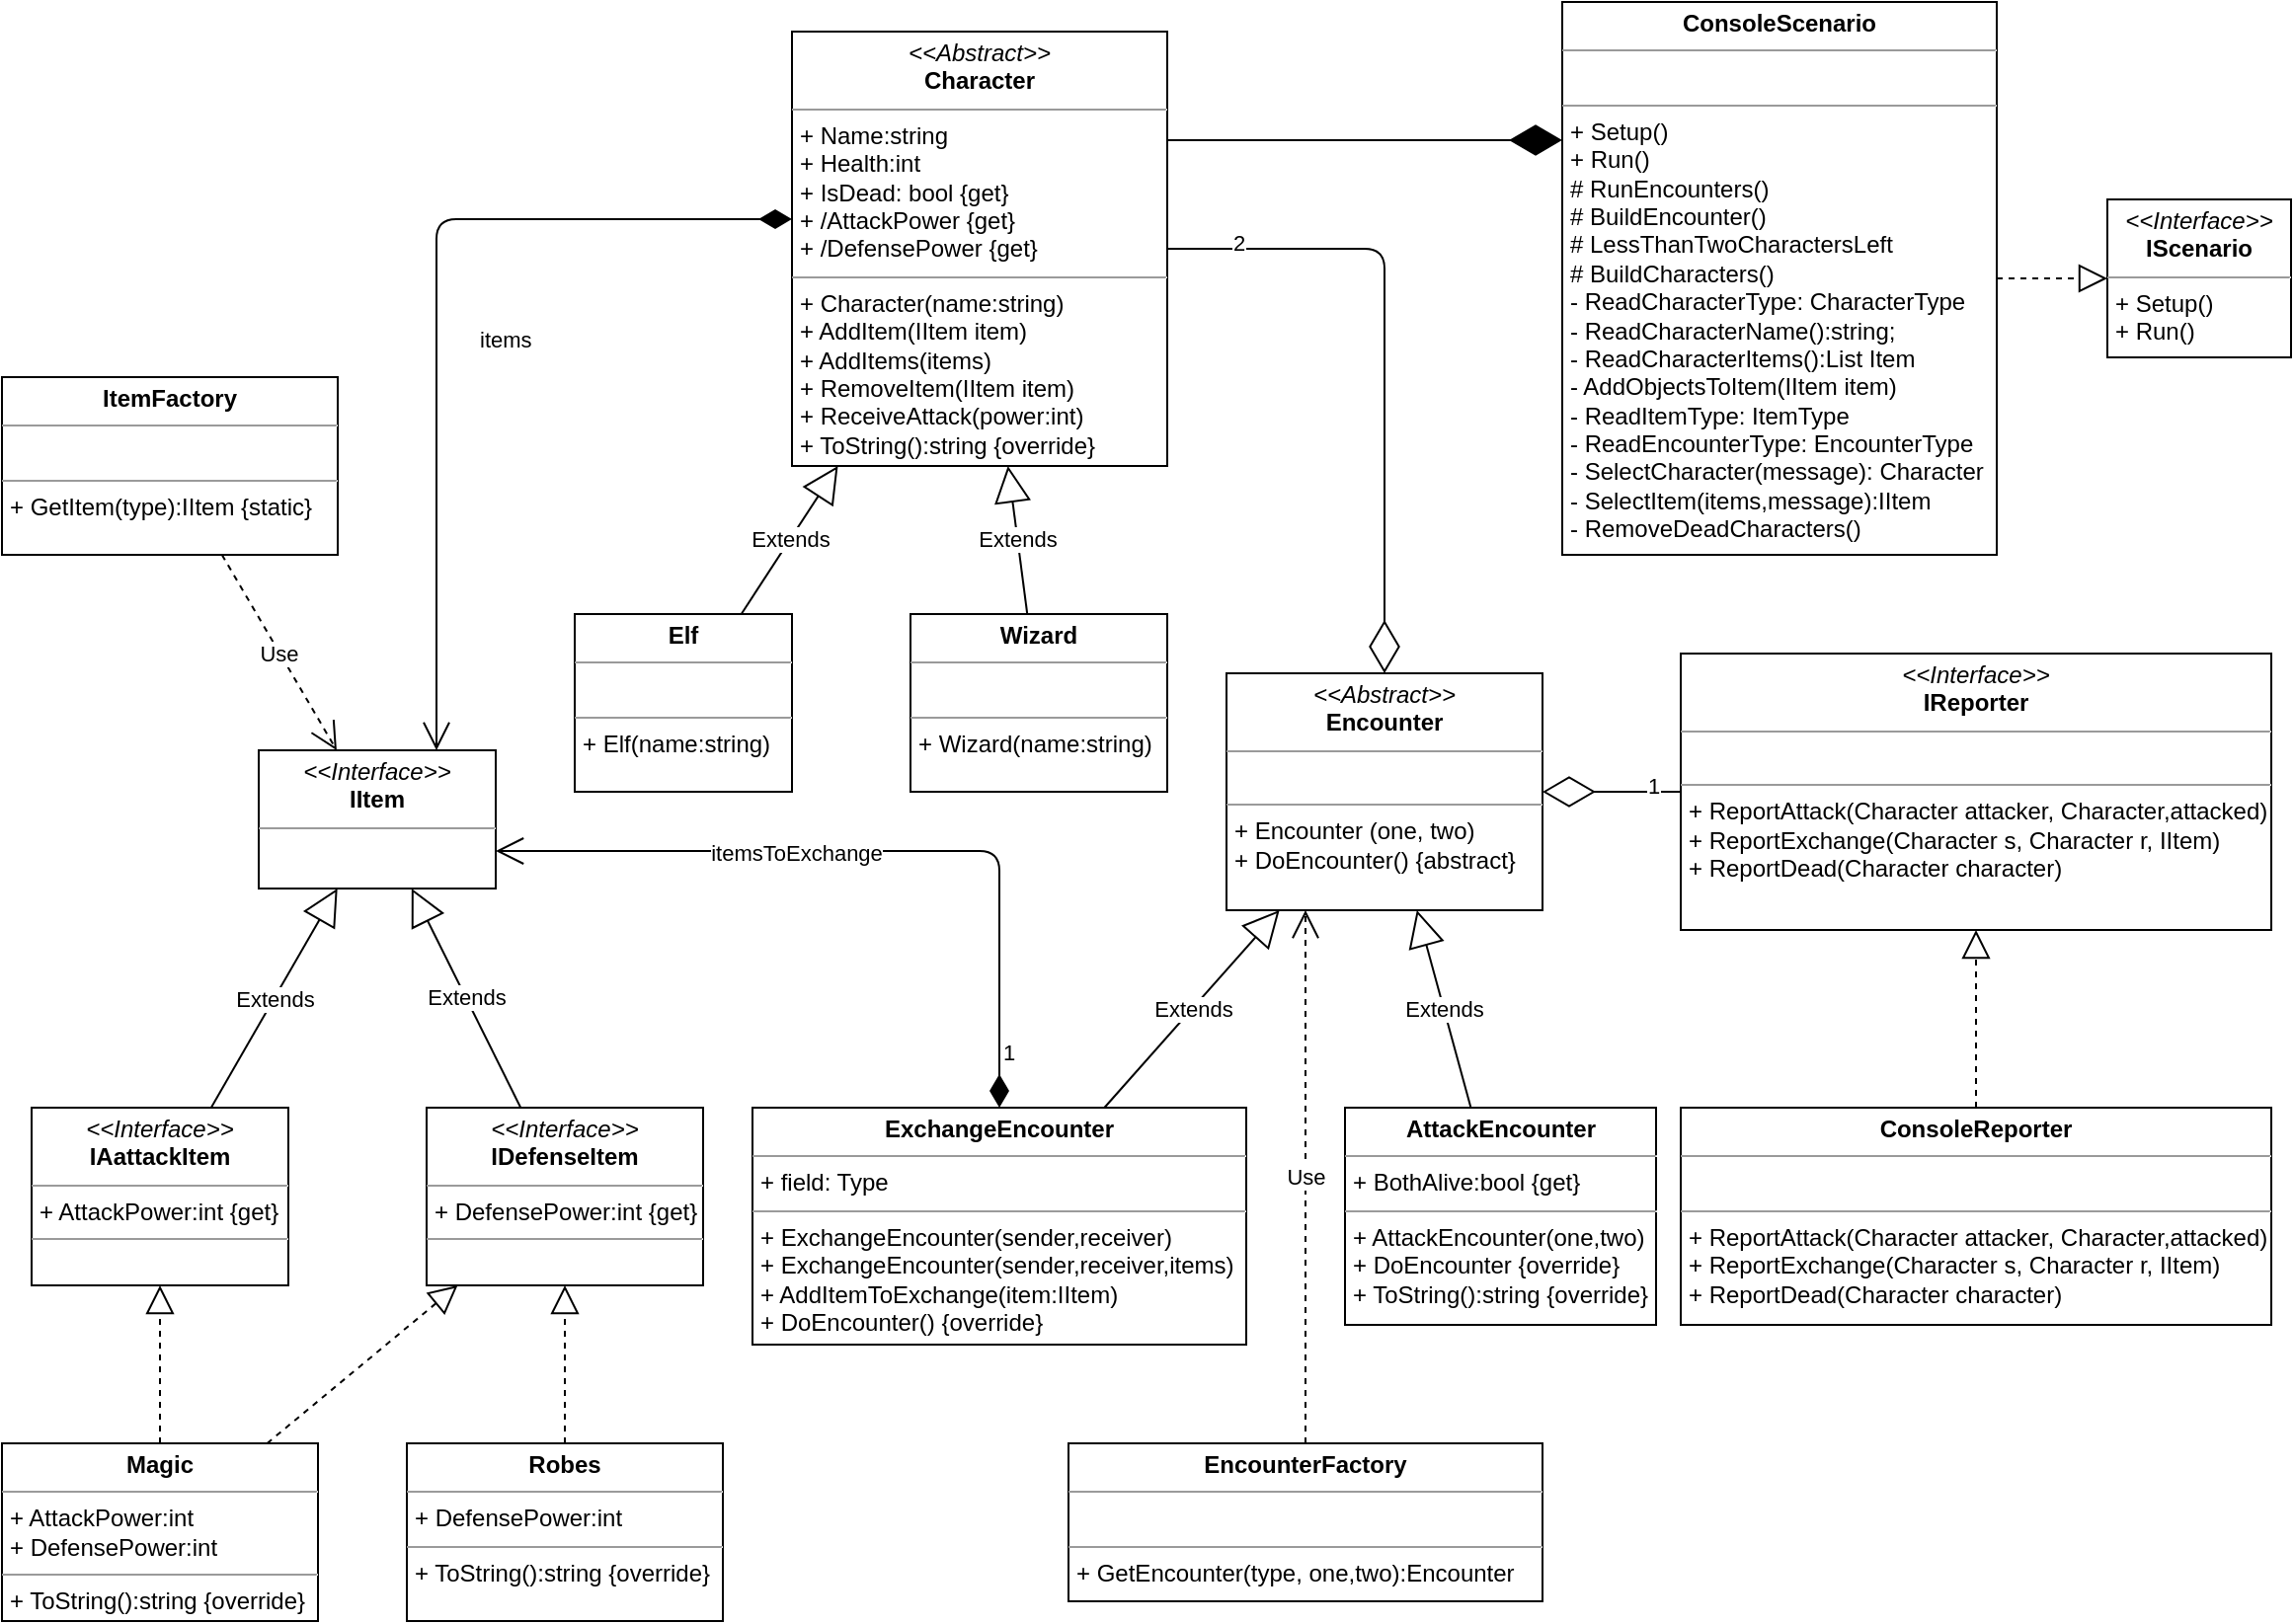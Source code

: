 <mxfile>
    <diagram id="hwCo7oDslG1ahwTzkxhX" name="Página-1">
        <mxGraphModel dx="1849" dy="893" grid="1" gridSize="10" guides="1" tooltips="1" connect="1" arrows="1" fold="1" page="1" pageScale="1" pageWidth="1169" pageHeight="827" math="0" shadow="0">
            <root>
                <mxCell id="0"/>
                <mxCell id="1" parent="0"/>
                <mxCell id="2" value="&lt;p style=&quot;margin: 0px ; margin-top: 4px ; text-align: center&quot;&gt;&lt;i&gt;&amp;lt;&amp;lt;Interface&amp;gt;&amp;gt;&lt;/i&gt;&lt;br&gt;&lt;b&gt;IScenario&lt;/b&gt;&lt;/p&gt;&lt;hr size=&quot;1&quot;&gt;&lt;p style=&quot;margin: 0px ; margin-left: 4px&quot;&gt;+ Setup()&lt;/p&gt;&lt;p style=&quot;margin: 0px ; margin-left: 4px&quot;&gt;+ Run()&lt;/p&gt;" style="verticalAlign=top;align=left;overflow=fill;fontSize=12;fontFamily=Helvetica;html=1;" parent="1" vertex="1">
                    <mxGeometry x="1076" y="100" width="93" height="80" as="geometry"/>
                </mxCell>
                <mxCell id="4" value="&lt;p style=&quot;margin: 0px ; margin-top: 4px ; text-align: center&quot;&gt;&lt;b&gt;Elf&lt;/b&gt;&lt;/p&gt;&lt;hr size=&quot;1&quot;&gt;&lt;p style=&quot;margin: 0px ; margin-left: 4px&quot;&gt;&lt;br&gt;&lt;/p&gt;&lt;hr size=&quot;1&quot;&gt;&lt;p style=&quot;margin: 0px ; margin-left: 4px&quot;&gt;+ Elf(name:string)&lt;/p&gt;" style="verticalAlign=top;align=left;overflow=fill;fontSize=12;fontFamily=Helvetica;html=1;" parent="1" vertex="1">
                    <mxGeometry x="300" y="310" width="110" height="90" as="geometry"/>
                </mxCell>
                <mxCell id="5" value="&lt;p style=&quot;margin: 0px ; margin-top: 4px ; text-align: center&quot;&gt;&lt;b&gt;ConsoleScenario&lt;/b&gt;&lt;/p&gt;&lt;hr size=&quot;1&quot;&gt;&lt;p style=&quot;margin: 0px ; margin-left: 4px&quot;&gt;&lt;br&gt;&lt;/p&gt;&lt;hr size=&quot;1&quot;&gt;&lt;p style=&quot;margin: 0px ; margin-left: 4px&quot;&gt;+ Setup()&lt;/p&gt;&lt;p style=&quot;margin: 0px ; margin-left: 4px&quot;&gt;+ Run()&lt;/p&gt;&lt;p style=&quot;margin: 0px ; margin-left: 4px&quot;&gt;# RunEncounters()&lt;/p&gt;&lt;p style=&quot;margin: 0px ; margin-left: 4px&quot;&gt;# BuildEncounter()&lt;/p&gt;&lt;p style=&quot;margin: 0px ; margin-left: 4px&quot;&gt;# LessThanTwoCharactersLeft&lt;/p&gt;&lt;p style=&quot;margin: 0px ; margin-left: 4px&quot;&gt;# BuildCharacters()&lt;/p&gt;&lt;p style=&quot;margin: 0px ; margin-left: 4px&quot;&gt;- ReadCharacterType: CharacterType&lt;/p&gt;&lt;p style=&quot;margin: 0px ; margin-left: 4px&quot;&gt;- ReadCharacterName():string;&lt;/p&gt;&lt;p style=&quot;margin: 0px ; margin-left: 4px&quot;&gt;- ReadCharacterItems():List Item&lt;/p&gt;&lt;p style=&quot;margin: 0px ; margin-left: 4px&quot;&gt;- AddObjectsToItem(IItem item)&lt;/p&gt;&lt;p style=&quot;margin: 0px ; margin-left: 4px&quot;&gt;- ReadItemType: ItemType&lt;/p&gt;&lt;p style=&quot;margin: 0px ; margin-left: 4px&quot;&gt;- ReadEncounterType: EncounterType&lt;/p&gt;&lt;p style=&quot;margin: 0px ; margin-left: 4px&quot;&gt;- SelectCharacter(message): Character&lt;/p&gt;&lt;p style=&quot;margin: 0px ; margin-left: 4px&quot;&gt;- SelectItem(items,message):IItem&lt;/p&gt;&lt;p style=&quot;margin: 0px ; margin-left: 4px&quot;&gt;- RemoveDeadCharacters()&lt;/p&gt;" style="verticalAlign=top;align=left;overflow=fill;fontSize=12;fontFamily=Helvetica;html=1;" parent="1" vertex="1">
                    <mxGeometry x="800" width="220" height="280" as="geometry"/>
                </mxCell>
                <mxCell id="6" value="" style="endArrow=block;dashed=1;endFill=0;endSize=12;html=1;" parent="1" source="5" target="2" edge="1">
                    <mxGeometry width="160" relative="1" as="geometry">
                        <mxPoint x="450" y="240" as="sourcePoint"/>
                        <mxPoint x="610" y="240" as="targetPoint"/>
                    </mxGeometry>
                </mxCell>
                <mxCell id="7" value="&lt;p style=&quot;margin: 0px ; margin-top: 4px ; text-align: center&quot;&gt;&lt;i&gt;&amp;lt;&amp;lt;Abstract&amp;gt;&amp;gt;&lt;/i&gt;&lt;br&gt;&lt;b&gt;Character&lt;/b&gt;&lt;/p&gt;&lt;hr size=&quot;1&quot;&gt;&lt;p style=&quot;margin: 0px ; margin-left: 4px&quot;&gt;+ Name:string&lt;/p&gt;&lt;p style=&quot;margin: 0px ; margin-left: 4px&quot;&gt;+ Health:int&lt;/p&gt;&lt;p style=&quot;margin: 0px ; margin-left: 4px&quot;&gt;+ IsDead: bool {get}&lt;/p&gt;&lt;p style=&quot;margin: 0px ; margin-left: 4px&quot;&gt;+ /AttackPower {get}&lt;/p&gt;&lt;p style=&quot;margin: 0px ; margin-left: 4px&quot;&gt;+ /DefensePower {get}&lt;/p&gt;&lt;hr size=&quot;1&quot;&gt;&lt;p style=&quot;margin: 0px ; margin-left: 4px&quot;&gt;+ Character(name:string)&lt;br&gt;+ AddItem(IItem item)&lt;/p&gt;&lt;p style=&quot;margin: 0px ; margin-left: 4px&quot;&gt;+ AddItems(items)&lt;/p&gt;&lt;p style=&quot;margin: 0px ; margin-left: 4px&quot;&gt;+ RemoveItem(IItem item)&lt;/p&gt;&lt;p style=&quot;margin: 0px ; margin-left: 4px&quot;&gt;+ ReceiveAttack(power:int)&lt;/p&gt;&lt;p style=&quot;margin: 0px ; margin-left: 4px&quot;&gt;+ ToString():string {override}&lt;/p&gt;&lt;p style=&quot;margin: 0px ; margin-left: 4px&quot;&gt;&lt;br&gt;&lt;/p&gt;" style="verticalAlign=top;align=left;overflow=fill;fontSize=12;fontFamily=Helvetica;html=1;" parent="1" vertex="1">
                    <mxGeometry x="410" y="15" width="190" height="220" as="geometry"/>
                </mxCell>
                <mxCell id="8" value="&lt;p style=&quot;margin: 0px ; margin-top: 4px ; text-align: center&quot;&gt;&lt;b&gt;Wizard&lt;/b&gt;&lt;/p&gt;&lt;hr size=&quot;1&quot;&gt;&lt;p style=&quot;margin: 0px ; margin-left: 4px&quot;&gt;&lt;br&gt;&lt;/p&gt;&lt;hr size=&quot;1&quot;&gt;&lt;p style=&quot;margin: 0px ; margin-left: 4px&quot;&gt;+ Wizard(name:string)&lt;/p&gt;" style="verticalAlign=top;align=left;overflow=fill;fontSize=12;fontFamily=Helvetica;html=1;" vertex="1" parent="1">
                    <mxGeometry x="470" y="310" width="130" height="90" as="geometry"/>
                </mxCell>
                <mxCell id="9" value="&lt;p style=&quot;margin: 0px ; margin-top: 4px ; text-align: center&quot;&gt;&lt;i&gt;&amp;lt;&amp;lt;Interface&amp;gt;&amp;gt;&lt;/i&gt;&lt;br&gt;&lt;b&gt;IItem&lt;/b&gt;&lt;/p&gt;&lt;hr size=&quot;1&quot;&gt;&lt;p style=&quot;margin: 0px ; margin-left: 4px&quot;&gt;&lt;br&gt;&lt;/p&gt;" style="verticalAlign=top;align=left;overflow=fill;fontSize=12;fontFamily=Helvetica;html=1;" vertex="1" parent="1">
                    <mxGeometry x="140" y="379" width="120" height="70" as="geometry"/>
                </mxCell>
                <mxCell id="10" value="&lt;p style=&quot;margin: 0px ; margin-top: 4px ; text-align: center&quot;&gt;&lt;i&gt;&amp;lt;&amp;lt;Interface&amp;gt;&amp;gt;&lt;/i&gt;&lt;br&gt;&lt;b&gt;IAattackItem&lt;/b&gt;&lt;/p&gt;&lt;hr size=&quot;1&quot;&gt;&lt;p style=&quot;margin: 0px ; margin-left: 4px&quot;&gt;+ AttackPower:int {get}&lt;/p&gt;&lt;hr size=&quot;1&quot;&gt;&lt;p style=&quot;margin: 0px ; margin-left: 4px&quot;&gt;&lt;br&gt;&lt;/p&gt;" style="verticalAlign=top;align=left;overflow=fill;fontSize=12;fontFamily=Helvetica;html=1;" vertex="1" parent="1">
                    <mxGeometry x="25" y="560" width="130" height="90" as="geometry"/>
                </mxCell>
                <mxCell id="11" value="&lt;p style=&quot;margin: 0px ; margin-top: 4px ; text-align: center&quot;&gt;&lt;i&gt;&amp;lt;&amp;lt;Interface&amp;gt;&amp;gt;&lt;/i&gt;&lt;br&gt;&lt;b&gt;IDefenseItem&lt;/b&gt;&lt;/p&gt;&lt;hr size=&quot;1&quot;&gt;&lt;p style=&quot;margin: 0px ; margin-left: 4px&quot;&gt;+ DefensePower:int {get}&lt;/p&gt;&lt;hr size=&quot;1&quot;&gt;&lt;p style=&quot;margin: 0px ; margin-left: 4px&quot;&gt;&lt;br&gt;&lt;/p&gt;" style="verticalAlign=top;align=left;overflow=fill;fontSize=12;fontFamily=Helvetica;html=1;" vertex="1" parent="1">
                    <mxGeometry x="225" y="560" width="140" height="90" as="geometry"/>
                </mxCell>
                <mxCell id="12" value="&lt;p style=&quot;margin: 0px ; margin-top: 4px ; text-align: center&quot;&gt;&lt;b&gt;Magic&lt;/b&gt;&lt;/p&gt;&lt;hr size=&quot;1&quot;&gt;&lt;p style=&quot;margin: 0px ; margin-left: 4px&quot;&gt;+ AttackPower:int&lt;/p&gt;&lt;p style=&quot;margin: 0px ; margin-left: 4px&quot;&gt;+ DefensePower:int&lt;/p&gt;&lt;hr size=&quot;1&quot;&gt;&lt;p style=&quot;margin: 0px ; margin-left: 4px&quot;&gt;+ ToString():string {override}&lt;/p&gt;" style="verticalAlign=top;align=left;overflow=fill;fontSize=12;fontFamily=Helvetica;html=1;" vertex="1" parent="1">
                    <mxGeometry x="10" y="730" width="160" height="90" as="geometry"/>
                </mxCell>
                <mxCell id="13" value="&lt;p style=&quot;margin: 0px ; margin-top: 4px ; text-align: center&quot;&gt;&lt;b&gt;Robes&lt;/b&gt;&lt;/p&gt;&lt;hr size=&quot;1&quot;&gt;&lt;p style=&quot;margin: 0px ; margin-left: 4px&quot;&gt;+ DefensePower:int&lt;/p&gt;&lt;hr size=&quot;1&quot;&gt;&lt;p style=&quot;margin: 0px ; margin-left: 4px&quot;&gt;+ ToString():string {override}&lt;/p&gt;" style="verticalAlign=top;align=left;overflow=fill;fontSize=12;fontFamily=Helvetica;html=1;" vertex="1" parent="1">
                    <mxGeometry x="215" y="730" width="160" height="90" as="geometry"/>
                </mxCell>
                <mxCell id="14" value="&lt;p style=&quot;margin: 0px ; margin-top: 4px ; text-align: center&quot;&gt;&lt;i&gt;&amp;lt;&amp;lt;Abstract&amp;gt;&amp;gt;&lt;/i&gt;&lt;br&gt;&lt;b&gt;Encounter&lt;/b&gt;&lt;/p&gt;&lt;hr size=&quot;1&quot;&gt;&lt;p style=&quot;margin: 0px ; margin-left: 4px&quot;&gt;&lt;br&gt;&lt;/p&gt;&lt;hr size=&quot;1&quot;&gt;&lt;p style=&quot;margin: 0px ; margin-left: 4px&quot;&gt;+ Encounter (one, two)&lt;br&gt;+ DoEncounter() {abstract}&lt;/p&gt;" style="verticalAlign=top;align=left;overflow=fill;fontSize=12;fontFamily=Helvetica;html=1;" vertex="1" parent="1">
                    <mxGeometry x="630" y="340" width="160" height="120" as="geometry"/>
                </mxCell>
                <mxCell id="15" value="&lt;p style=&quot;margin: 0px ; margin-top: 4px ; text-align: center&quot;&gt;&lt;b&gt;ExchangeEncounter&lt;/b&gt;&lt;/p&gt;&lt;hr size=&quot;1&quot;&gt;&lt;p style=&quot;margin: 0px ; margin-left: 4px&quot;&gt;+ field: Type&lt;/p&gt;&lt;hr size=&quot;1&quot;&gt;&lt;p style=&quot;margin: 0px ; margin-left: 4px&quot;&gt;+ ExchangeEncounter(sender,receiver)&lt;br&gt;&lt;/p&gt;&lt;p style=&quot;margin: 0px ; margin-left: 4px&quot;&gt;+ ExchangeEncounter(sender,receiver,items)&lt;/p&gt;&lt;p style=&quot;margin: 0px ; margin-left: 4px&quot;&gt;+ AddItemToExchange(item:IItem)&lt;/p&gt;&lt;p style=&quot;margin: 0px ; margin-left: 4px&quot;&gt;+ DoEncounter() {override}&lt;/p&gt;&lt;p style=&quot;margin: 0px ; margin-left: 4px&quot;&gt;&lt;br&gt;&lt;/p&gt;" style="verticalAlign=top;align=left;overflow=fill;fontSize=12;fontFamily=Helvetica;html=1;" vertex="1" parent="1">
                    <mxGeometry x="390" y="560" width="250" height="120" as="geometry"/>
                </mxCell>
                <mxCell id="16" value="&lt;p style=&quot;margin: 0px ; margin-top: 4px ; text-align: center&quot;&gt;&lt;b&gt;AttackEncounter&lt;/b&gt;&lt;/p&gt;&lt;hr size=&quot;1&quot;&gt;&lt;p style=&quot;margin: 0px ; margin-left: 4px&quot;&gt;+ BothAlive:bool {get}&lt;/p&gt;&lt;hr size=&quot;1&quot;&gt;&lt;p style=&quot;margin: 0px ; margin-left: 4px&quot;&gt;+ AttackEncounter(one,two)&lt;/p&gt;&lt;p style=&quot;margin: 0px ; margin-left: 4px&quot;&gt;+ DoEncounter {override}&lt;/p&gt;&lt;p style=&quot;margin: 0px ; margin-left: 4px&quot;&gt;+ ToString():string {override}&lt;/p&gt;" style="verticalAlign=top;align=left;overflow=fill;fontSize=12;fontFamily=Helvetica;html=1;" vertex="1" parent="1">
                    <mxGeometry x="690" y="560" width="157.5" height="110" as="geometry"/>
                </mxCell>
                <mxCell id="17" value="Extends" style="endArrow=block;endSize=16;endFill=0;html=1;" edge="1" parent="1" source="15" target="14">
                    <mxGeometry width="160" relative="1" as="geometry">
                        <mxPoint x="740" y="660" as="sourcePoint"/>
                        <mxPoint x="900" y="660" as="targetPoint"/>
                    </mxGeometry>
                </mxCell>
                <mxCell id="18" value="Extends" style="endArrow=block;endSize=16;endFill=0;html=1;" edge="1" parent="1" source="16" target="14">
                    <mxGeometry width="160" relative="1" as="geometry">
                        <mxPoint x="750" y="670" as="sourcePoint"/>
                        <mxPoint x="792.188" y="580" as="targetPoint"/>
                    </mxGeometry>
                </mxCell>
                <mxCell id="19" value="&lt;p style=&quot;margin: 0px ; margin-top: 4px ; text-align: center&quot;&gt;&lt;i&gt;&amp;lt;&amp;lt;Interface&amp;gt;&amp;gt;&lt;/i&gt;&lt;br&gt;&lt;b&gt;IReporter&lt;/b&gt;&lt;/p&gt;&lt;hr size=&quot;1&quot;&gt;&lt;p style=&quot;margin: 0px ; margin-left: 4px&quot;&gt;&lt;br&gt;&lt;/p&gt;&lt;hr size=&quot;1&quot;&gt;&lt;p style=&quot;margin: 0px ; margin-left: 4px&quot;&gt;+ ReportAttack(Character attacker, Character,attacked)&lt;br&gt;+ ReportExchange(Character s, Character r, IItem)&lt;/p&gt;&lt;p style=&quot;margin: 0px ; margin-left: 4px&quot;&gt;+ ReportDead(Character character)&lt;/p&gt;" style="verticalAlign=top;align=left;overflow=fill;fontSize=12;fontFamily=Helvetica;html=1;" vertex="1" parent="1">
                    <mxGeometry x="860" y="330" width="299" height="140" as="geometry"/>
                </mxCell>
                <mxCell id="20" value="&lt;p style=&quot;margin: 0px ; margin-top: 4px ; text-align: center&quot;&gt;&lt;b&gt;ConsoleReporter&lt;/b&gt;&lt;/p&gt;&lt;hr size=&quot;1&quot;&gt;&lt;p style=&quot;margin: 0px ; margin-left: 4px&quot;&gt;&lt;br&gt;&lt;/p&gt;&lt;hr size=&quot;1&quot;&gt;&lt;p style=&quot;margin: 0px 0px 0px 4px&quot;&gt;+ ReportAttack(Character attacker, Character,attacked)&lt;br&gt;+ ReportExchange(Character s, Character r, IItem)&lt;/p&gt;&lt;p style=&quot;margin: 0px 0px 0px 4px&quot;&gt;+ ReportDead(Character character)&lt;/p&gt;" style="verticalAlign=top;align=left;overflow=fill;fontSize=12;fontFamily=Helvetica;html=1;" vertex="1" parent="1">
                    <mxGeometry x="860" y="560" width="299" height="110" as="geometry"/>
                </mxCell>
                <mxCell id="21" value="" style="endArrow=block;dashed=1;endFill=0;endSize=12;html=1;" edge="1" parent="1" source="20" target="19">
                    <mxGeometry width="160" relative="1" as="geometry">
                        <mxPoint x="610" y="80" as="sourcePoint"/>
                        <mxPoint x="697" y="80" as="targetPoint"/>
                    </mxGeometry>
                </mxCell>
                <mxCell id="22" value="" style="endArrow=diamondThin;endFill=0;endSize=24;html=1;" edge="1" parent="1" source="19" target="14">
                    <mxGeometry width="160" relative="1" as="geometry">
                        <mxPoint x="740" y="360" as="sourcePoint"/>
                        <mxPoint x="900" y="360" as="targetPoint"/>
                    </mxGeometry>
                </mxCell>
                <mxCell id="42" value="1" style="edgeLabel;html=1;align=center;verticalAlign=middle;resizable=0;points=[];" vertex="1" connectable="0" parent="22">
                    <mxGeometry x="-0.55" y="-3" relative="1" as="geometry">
                        <mxPoint x="1" as="offset"/>
                    </mxGeometry>
                </mxCell>
                <mxCell id="23" value="" style="endArrow=diamondThin;endFill=1;endSize=24;html=1;entryX=0;entryY=0.25;entryDx=0;entryDy=0;exitX=1;exitY=0.25;exitDx=0;exitDy=0;" edge="1" parent="1" source="7" target="5">
                    <mxGeometry width="160" relative="1" as="geometry">
                        <mxPoint x="350" y="320" as="sourcePoint"/>
                        <mxPoint x="510" y="320" as="targetPoint"/>
                        <Array as="points"/>
                    </mxGeometry>
                </mxCell>
                <mxCell id="24" value="items" style="endArrow=open;html=1;endSize=12;startArrow=diamondThin;startSize=14;startFill=1;edgeStyle=orthogonalEdgeStyle;align=left;verticalAlign=bottom;" edge="1" parent="1" source="7" target="9">
                    <mxGeometry x="0.111" y="20" relative="1" as="geometry">
                        <mxPoint x="350" y="320" as="sourcePoint"/>
                        <mxPoint x="510" y="320" as="targetPoint"/>
                        <Array as="points">
                            <mxPoint x="230" y="110"/>
                        </Array>
                        <mxPoint as="offset"/>
                    </mxGeometry>
                </mxCell>
                <mxCell id="25" value="Extends" style="endArrow=block;endSize=16;endFill=0;html=1;" edge="1" parent="1" source="4" target="7">
                    <mxGeometry width="160" relative="1" as="geometry">
                        <mxPoint x="842.308" y="570" as="sourcePoint"/>
                        <mxPoint x="876.923" y="480" as="targetPoint"/>
                    </mxGeometry>
                </mxCell>
                <mxCell id="26" value="Extends" style="endArrow=block;endSize=16;endFill=0;html=1;" edge="1" parent="1" source="8" target="7">
                    <mxGeometry width="160" relative="1" as="geometry">
                        <mxPoint x="496.158" y="360" as="sourcePoint"/>
                        <mxPoint x="513.947" y="230" as="targetPoint"/>
                    </mxGeometry>
                </mxCell>
                <mxCell id="27" value="Extends" style="endArrow=block;endSize=16;endFill=0;html=1;" edge="1" parent="1" source="11" target="9">
                    <mxGeometry width="160" relative="1" as="geometry">
                        <mxPoint x="403.836" y="350" as="sourcePoint"/>
                        <mxPoint x="427.4" y="230" as="targetPoint"/>
                    </mxGeometry>
                </mxCell>
                <mxCell id="28" value="Extends" style="endArrow=block;endSize=16;endFill=0;html=1;" edge="1" parent="1" source="10" target="9">
                    <mxGeometry width="160" relative="1" as="geometry">
                        <mxPoint x="209.118" y="300" as="sourcePoint"/>
                        <mxPoint x="217.941" y="150" as="targetPoint"/>
                    </mxGeometry>
                </mxCell>
                <mxCell id="29" value="" style="endArrow=block;dashed=1;endFill=0;endSize=12;html=1;" edge="1" parent="1" source="12" target="10">
                    <mxGeometry width="160" relative="1" as="geometry">
                        <mxPoint x="235" y="600" as="sourcePoint"/>
                        <mxPoint x="395" y="600" as="targetPoint"/>
                    </mxGeometry>
                </mxCell>
                <mxCell id="30" value="" style="endArrow=block;dashed=1;endFill=0;endSize=12;html=1;" edge="1" parent="1" source="12" target="11">
                    <mxGeometry width="160" relative="1" as="geometry">
                        <mxPoint x="109.853" y="740" as="sourcePoint"/>
                        <mxPoint x="65.147" y="660" as="targetPoint"/>
                    </mxGeometry>
                </mxCell>
                <mxCell id="31" value="" style="endArrow=block;dashed=1;endFill=0;endSize=12;html=1;" edge="1" parent="1" source="13" target="11">
                    <mxGeometry width="160" relative="1" as="geometry">
                        <mxPoint x="172.059" y="740" as="sourcePoint"/>
                        <mxPoint x="237.941" y="660" as="targetPoint"/>
                    </mxGeometry>
                </mxCell>
                <mxCell id="32" value="" style="endArrow=diamondThin;endFill=0;endSize=24;html=1;" edge="1" parent="1" source="7" target="14">
                    <mxGeometry width="160" relative="1" as="geometry">
                        <mxPoint x="720" y="350" as="sourcePoint"/>
                        <mxPoint x="880" y="350" as="targetPoint"/>
                        <Array as="points">
                            <mxPoint x="710" y="125"/>
                        </Array>
                    </mxGeometry>
                </mxCell>
                <mxCell id="43" value="2" style="edgeLabel;html=1;align=center;verticalAlign=middle;resizable=0;points=[];" vertex="1" connectable="0" parent="32">
                    <mxGeometry x="-0.772" y="3" relative="1" as="geometry">
                        <mxPoint x="-1" as="offset"/>
                    </mxGeometry>
                </mxCell>
                <mxCell id="33" value="&lt;p style=&quot;margin: 0px ; margin-top: 4px ; text-align: center&quot;&gt;&lt;b&gt;ItemFactory&lt;/b&gt;&lt;/p&gt;&lt;hr size=&quot;1&quot;&gt;&lt;p style=&quot;margin: 0px ; margin-left: 4px&quot;&gt;&lt;br&gt;&lt;/p&gt;&lt;hr size=&quot;1&quot;&gt;&lt;p style=&quot;margin: 0px ; margin-left: 4px&quot;&gt;+ GetItem(type):IItem {static}&lt;/p&gt;" style="verticalAlign=top;align=left;overflow=fill;fontSize=12;fontFamily=Helvetica;html=1;" vertex="1" parent="1">
                    <mxGeometry x="10" y="190" width="170" height="90" as="geometry"/>
                </mxCell>
                <mxCell id="34" value="Use" style="endArrow=open;endSize=12;dashed=1;html=1;" edge="1" parent="1" source="33" target="9">
                    <mxGeometry width="160" relative="1" as="geometry">
                        <mxPoint x="270" y="550" as="sourcePoint"/>
                        <mxPoint x="430" y="550" as="targetPoint"/>
                    </mxGeometry>
                </mxCell>
                <mxCell id="36" value="&lt;p style=&quot;margin: 0px ; margin-top: 4px ; text-align: center&quot;&gt;&lt;b&gt;EncounterFactory&lt;/b&gt;&lt;/p&gt;&lt;hr size=&quot;1&quot;&gt;&lt;p style=&quot;margin: 0px ; margin-left: 4px&quot;&gt;&lt;br&gt;&lt;/p&gt;&lt;hr size=&quot;1&quot;&gt;&lt;p style=&quot;margin: 0px ; margin-left: 4px&quot;&gt;+ GetEncounter(type, one,two):Encounter&lt;/p&gt;" style="verticalAlign=top;align=left;overflow=fill;fontSize=12;fontFamily=Helvetica;html=1;" vertex="1" parent="1">
                    <mxGeometry x="550" y="730" width="240" height="80" as="geometry"/>
                </mxCell>
                <mxCell id="38" value="Use" style="endArrow=open;endSize=12;dashed=1;html=1;entryX=0.25;entryY=1;entryDx=0;entryDy=0;" edge="1" parent="1" source="36" target="14">
                    <mxGeometry width="160" relative="1" as="geometry">
                        <mxPoint x="181.598" y="300" as="sourcePoint"/>
                        <mxPoint x="273.757" y="389" as="targetPoint"/>
                    </mxGeometry>
                </mxCell>
                <mxCell id="39" value="1" style="endArrow=open;html=1;endSize=12;startArrow=diamondThin;startSize=14;startFill=1;edgeStyle=orthogonalEdgeStyle;align=left;verticalAlign=bottom;exitX=0.5;exitY=0;exitDx=0;exitDy=0;" edge="1" parent="1" source="15" target="9">
                    <mxGeometry x="-0.901" relative="1" as="geometry">
                        <mxPoint x="370" y="430" as="sourcePoint"/>
                        <mxPoint x="530" y="430" as="targetPoint"/>
                        <Array as="points">
                            <mxPoint x="515" y="430"/>
                        </Array>
                        <mxPoint as="offset"/>
                    </mxGeometry>
                </mxCell>
                <mxCell id="40" value="itemsToExchange" style="edgeLabel;html=1;align=center;verticalAlign=middle;resizable=0;points=[];" vertex="1" connectable="0" parent="39">
                    <mxGeometry x="0.21" y="1" relative="1" as="geometry">
                        <mxPoint as="offset"/>
                    </mxGeometry>
                </mxCell>
            </root>
        </mxGraphModel>
    </diagram>
</mxfile>